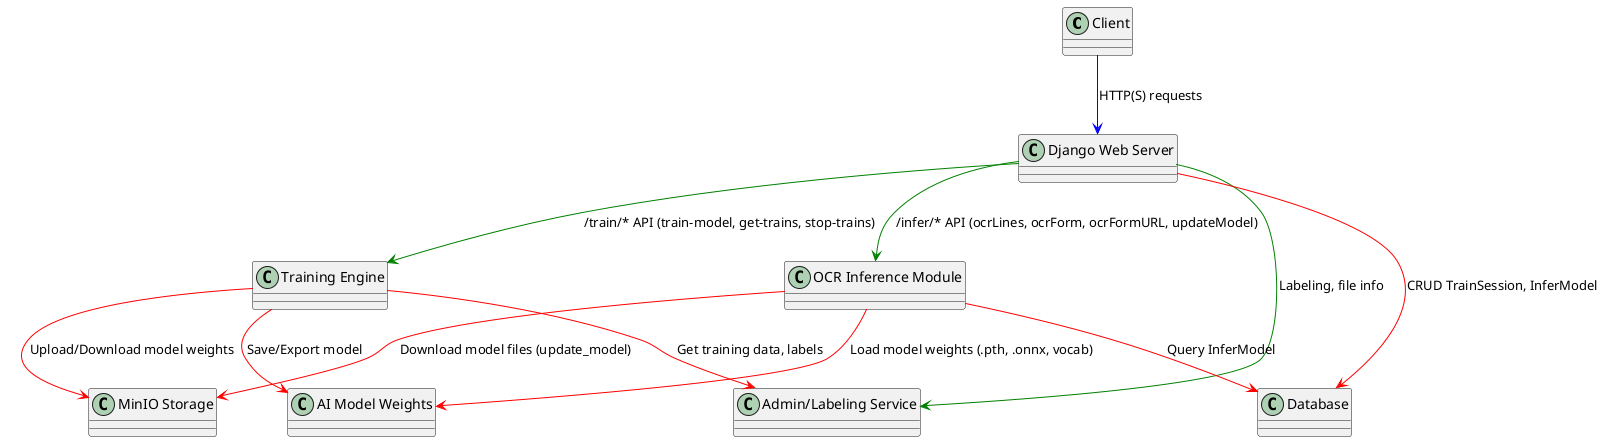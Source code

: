@startuml
!define RECTANGLE class

RECTANGLE Client
RECTANGLE "Django Web Server" as Django
RECTANGLE "OCR Inference Module" as OCR
RECTANGLE "Training Engine" as Training
RECTANGLE "MinIO Storage" as MinIO
RECTANGLE "Database" as DB
RECTANGLE "AI Model Weights" as Weights
RECTANGLE "Admin/Labeling Service" as Admin

Client -[#0000FF]-> Django : HTTP(S) requests
Django -[#green]-> OCR : /infer/* API (ocrLines, ocrForm, ocrFormURL, updateModel)
Django -[#green]-> Training : /train/* API (train-model, get-trains, stop-trains)
Django -[#green]-> Admin : Labeling, file info

OCR -[#red]-> Weights : Load model weights (.pth, .onnx, vocab)
OCR -[#red]-> MinIO : Download model files (update_model)
OCR -[#red]-> DB : Query InferModel

Training -[#red]-> MinIO : Upload/Download model weights
Training -[#red]-> Weights : Save/Export model
Training -[#red]-> Admin : Get training data, labels

Django -[#red]-> DB : CRUD TrainSession, InferModel

@enduml